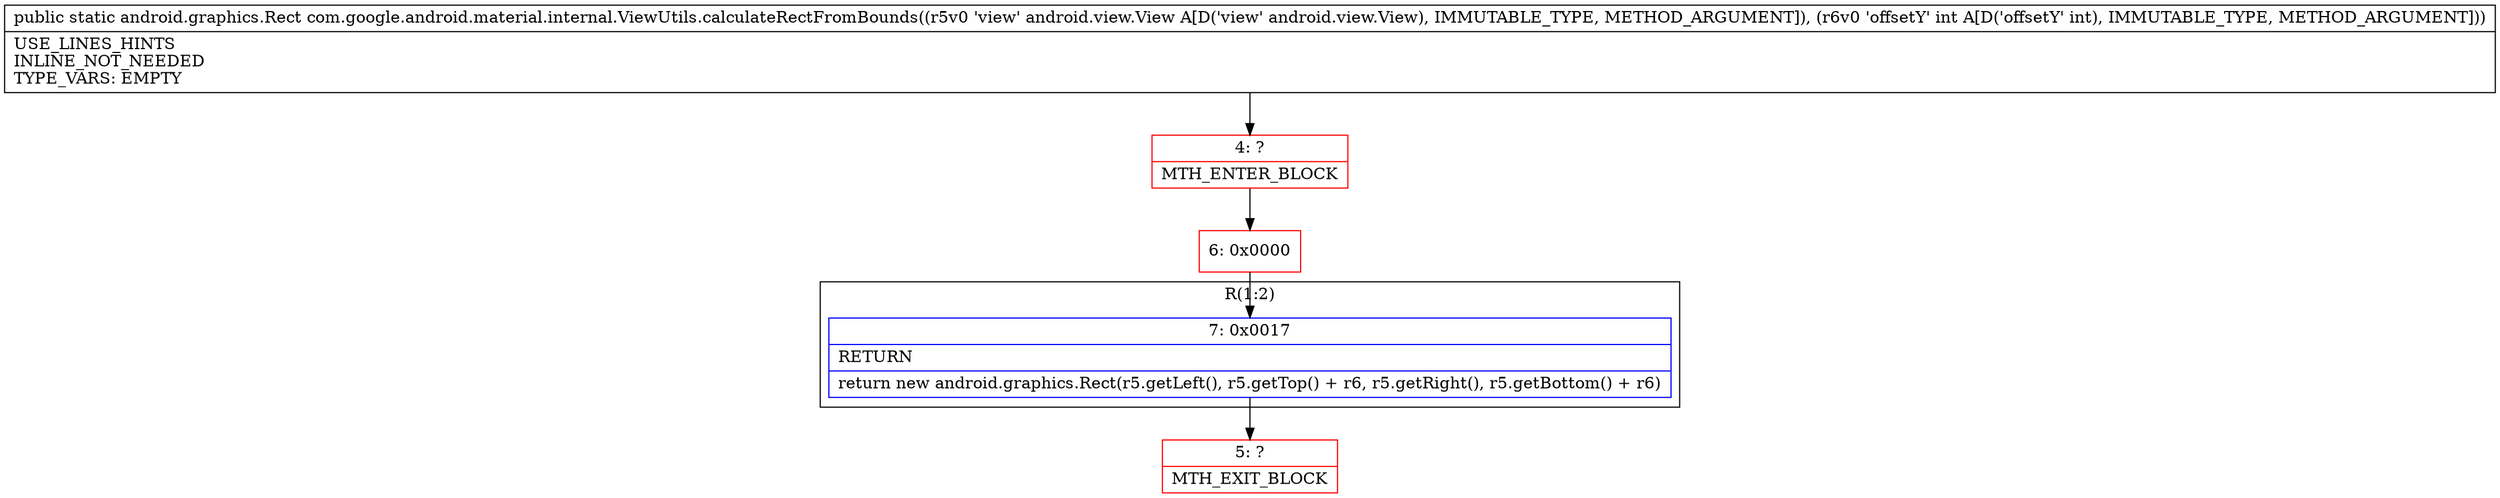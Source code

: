 digraph "CFG forcom.google.android.material.internal.ViewUtils.calculateRectFromBounds(Landroid\/view\/View;I)Landroid\/graphics\/Rect;" {
subgraph cluster_Region_543033129 {
label = "R(1:2)";
node [shape=record,color=blue];
Node_7 [shape=record,label="{7\:\ 0x0017|RETURN\l|return new android.graphics.Rect(r5.getLeft(), r5.getTop() + r6, r5.getRight(), r5.getBottom() + r6)\l}"];
}
Node_4 [shape=record,color=red,label="{4\:\ ?|MTH_ENTER_BLOCK\l}"];
Node_6 [shape=record,color=red,label="{6\:\ 0x0000}"];
Node_5 [shape=record,color=red,label="{5\:\ ?|MTH_EXIT_BLOCK\l}"];
MethodNode[shape=record,label="{public static android.graphics.Rect com.google.android.material.internal.ViewUtils.calculateRectFromBounds((r5v0 'view' android.view.View A[D('view' android.view.View), IMMUTABLE_TYPE, METHOD_ARGUMENT]), (r6v0 'offsetY' int A[D('offsetY' int), IMMUTABLE_TYPE, METHOD_ARGUMENT]))  | USE_LINES_HINTS\lINLINE_NOT_NEEDED\lTYPE_VARS: EMPTY\l}"];
MethodNode -> Node_4;Node_7 -> Node_5;
Node_4 -> Node_6;
Node_6 -> Node_7;
}

